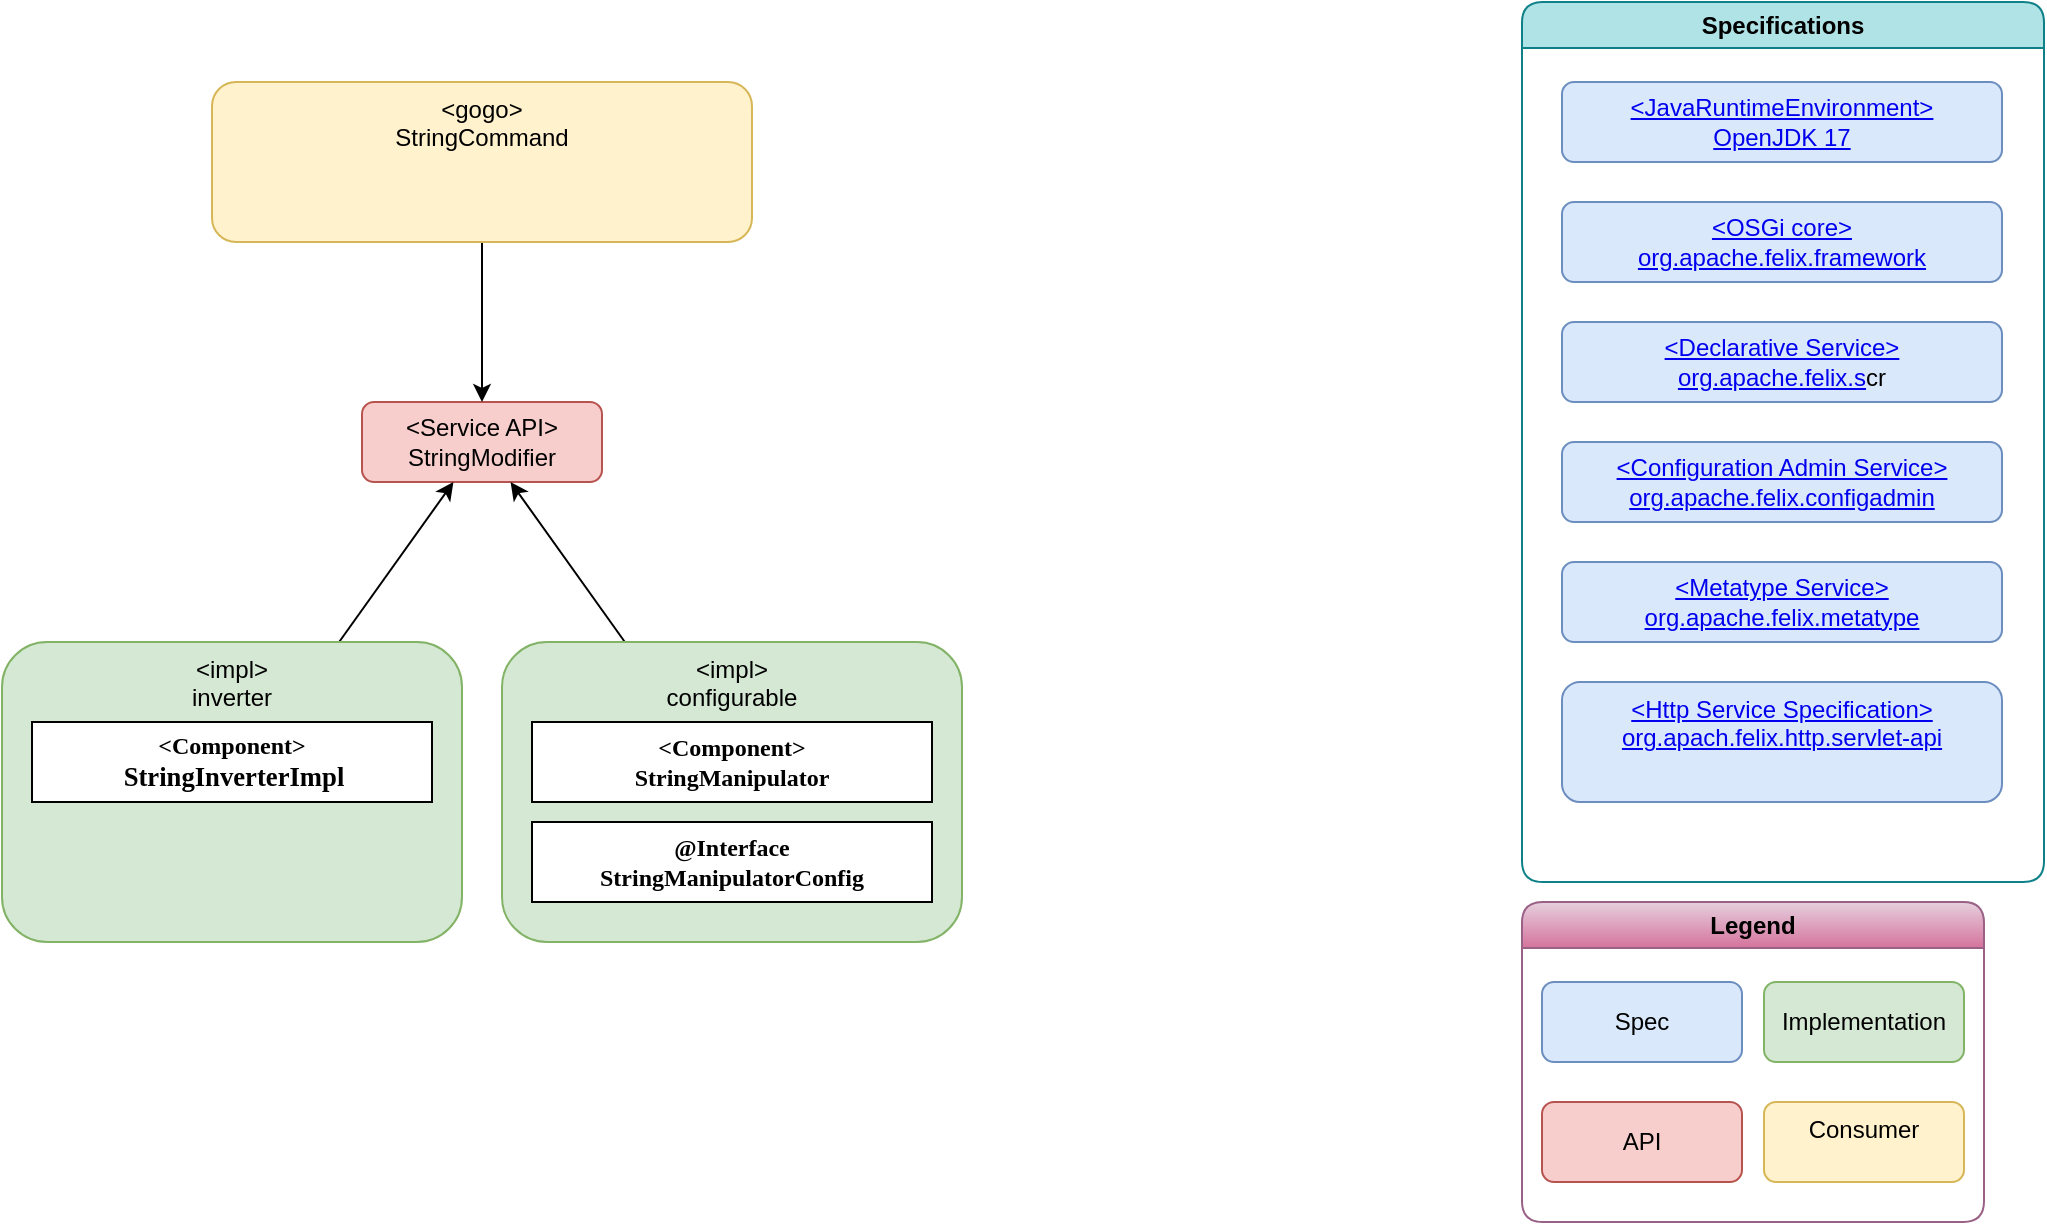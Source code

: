 <mxfile version="28.0.4">
  <diagram name="Page-1" id="bQfDQUBngYj7OyqQAZcb">
    <mxGraphModel dx="1188" dy="654" grid="1" gridSize="10" guides="1" tooltips="1" connect="1" arrows="1" fold="1" page="1" pageScale="1" pageWidth="1654" pageHeight="1169" math="0" shadow="0">
      <root>
        <mxCell id="0" />
        <mxCell id="1" parent="0" />
        <mxCell id="qRXk5sM9BJdjQG_JCm5u-1" value="&amp;lt;Service API&amp;gt;&lt;br&gt;StringModifier" style="rounded=1;whiteSpace=wrap;html=1;fillColor=#f8cecc;strokeColor=#b85450;" vertex="1" parent="1">
          <mxGeometry x="200" y="280" width="120" height="40" as="geometry" />
        </mxCell>
        <mxCell id="qRXk5sM9BJdjQG_JCm5u-17" style="rounded=0;orthogonalLoop=1;jettySize=auto;html=1;fontFamily=Helvetica;fontSize=12;fontColor=default;" edge="1" parent="1" source="qRXk5sM9BJdjQG_JCm5u-2" target="qRXk5sM9BJdjQG_JCm5u-1">
          <mxGeometry relative="1" as="geometry" />
        </mxCell>
        <mxCell id="qRXk5sM9BJdjQG_JCm5u-2" value="&amp;lt;impl&amp;gt;&lt;br&gt;inverter" style="rounded=1;whiteSpace=wrap;html=1;fillColor=#d5e8d4;strokeColor=#82b366;verticalAlign=top;align=center;fontFamily=Helvetica;fontSize=12;fontColor=default;" vertex="1" parent="1">
          <mxGeometry x="20" y="400" width="230" height="150" as="geometry" />
        </mxCell>
        <mxCell id="qRXk5sM9BJdjQG_JCm5u-18" style="edgeStyle=none;shape=connector;rounded=0;orthogonalLoop=1;jettySize=auto;html=1;strokeColor=default;align=center;verticalAlign=middle;fontFamily=Helvetica;fontSize=12;fontColor=default;labelBackgroundColor=default;endArrow=classic;" edge="1" parent="1" source="qRXk5sM9BJdjQG_JCm5u-5" target="qRXk5sM9BJdjQG_JCm5u-1">
          <mxGeometry relative="1" as="geometry" />
        </mxCell>
        <mxCell id="qRXk5sM9BJdjQG_JCm5u-5" value="&amp;lt;impl&amp;gt;&lt;br&gt;configurable" style="rounded=1;whiteSpace=wrap;html=1;verticalAlign=top;fillColor=#d5e8d4;strokeColor=#82b366;" vertex="1" parent="1">
          <mxGeometry x="270" y="400" width="230" height="150" as="geometry" />
        </mxCell>
        <mxCell id="qRXk5sM9BJdjQG_JCm5u-6" value="@Interface&lt;br&gt;StringManipulatorConfig" style="rounded=0;whiteSpace=wrap;html=1;strokeColor=default;align=center;verticalAlign=middle;fontFamily=Lucida Console;fontSize=12;fontColor=default;fillColor=default;fontStyle=1" vertex="1" parent="1">
          <mxGeometry x="285" y="490" width="200" height="40" as="geometry" />
        </mxCell>
        <mxCell id="qRXk5sM9BJdjQG_JCm5u-19" value="" style="edgeStyle=none;shape=connector;rounded=0;orthogonalLoop=1;jettySize=auto;html=1;strokeColor=default;align=center;verticalAlign=middle;fontFamily=Helvetica;fontSize=12;fontColor=default;labelBackgroundColor=default;endArrow=classic;" edge="1" parent="1" source="qRXk5sM9BJdjQG_JCm5u-9" target="qRXk5sM9BJdjQG_JCm5u-1">
          <mxGeometry relative="1" as="geometry" />
        </mxCell>
        <mxCell id="qRXk5sM9BJdjQG_JCm5u-9" value="&amp;lt;gogo&amp;gt;&lt;br&gt;StringCommand" style="rounded=1;whiteSpace=wrap;html=1;verticalAlign=top;fillColor=#fff2cc;strokeColor=#d6b656;" vertex="1" parent="1">
          <mxGeometry x="125" y="120" width="270" height="80" as="geometry" />
        </mxCell>
        <mxCell id="qRXk5sM9BJdjQG_JCm5u-10" value="&amp;lt;Component&amp;gt;&lt;br&gt;StringManipulator" style="rounded=0;whiteSpace=wrap;html=1;strokeColor=default;align=center;verticalAlign=middle;fontFamily=Lucida Console;fontSize=12;fontColor=default;fillColor=default;fontStyle=1" vertex="1" parent="1">
          <mxGeometry x="285" y="440" width="200" height="40" as="geometry" />
        </mxCell>
        <mxCell id="qRXk5sM9BJdjQG_JCm5u-21" value="Legend" style="swimlane;whiteSpace=wrap;html=1;rounded=1;strokeColor=#996185;align=center;verticalAlign=middle;fontFamily=Helvetica;fontSize=12;labelBackgroundColor=none;fillColor=#e6d0de;gradientColor=#d5739d;" vertex="1" parent="1">
          <mxGeometry x="780" y="530" width="231" height="160" as="geometry">
            <mxRectangle x="519" y="530" width="80" height="30" as="alternateBounds" />
          </mxGeometry>
        </mxCell>
        <mxCell id="qRXk5sM9BJdjQG_JCm5u-12" value="API" style="rounded=1;whiteSpace=wrap;html=1;fillColor=#f8cecc;strokeColor=#b85450;" vertex="1" parent="qRXk5sM9BJdjQG_JCm5u-21">
          <mxGeometry x="10" y="100" width="100" height="40" as="geometry" />
        </mxCell>
        <mxCell id="qRXk5sM9BJdjQG_JCm5u-13" value="Implementation" style="rounded=1;whiteSpace=wrap;html=1;fillColor=#d5e8d4;strokeColor=#82b366;" vertex="1" parent="qRXk5sM9BJdjQG_JCm5u-21">
          <mxGeometry x="121" y="40" width="100" height="40" as="geometry" />
        </mxCell>
        <mxCell id="qRXk5sM9BJdjQG_JCm5u-15" value="Spec" style="rounded=1;whiteSpace=wrap;html=1;fillColor=#dae8fc;strokeColor=#6c8ebf;" vertex="1" parent="qRXk5sM9BJdjQG_JCm5u-21">
          <mxGeometry x="10" y="40" width="100" height="40" as="geometry" />
        </mxCell>
        <mxCell id="qRXk5sM9BJdjQG_JCm5u-16" value="Consumer" style="rounded=1;whiteSpace=wrap;html=1;verticalAlign=top;fillColor=#fff2cc;strokeColor=#d6b656;" vertex="1" parent="qRXk5sM9BJdjQG_JCm5u-21">
          <mxGeometry x="121" y="100" width="100" height="40" as="geometry" />
        </mxCell>
        <mxCell id="qRXk5sM9BJdjQG_JCm5u-22" value="&amp;lt;Component&amp;gt;&lt;br&gt;&lt;span style=&quot;color: rgba(0, 0, 0, 0); font-family: monospace; font-size: 0px; font-weight: 400; text-align: start; text-wrap-mode: nowrap;&quot;&gt;%3CmxGraphModel%3E%3Croot%3E%3CmxCell%20id%3D%220%22%2F%3E%3CmxCell%20id%3D%221%22%20parent%3D%220%22%2F%3E%3CmxCell%20id%3D%222%22%20value%3D%22%26amp%3Blt%3BComponent%26amp%3Bgt%3B%26lt%3Bbr%26gt%3BStringManipulator%22%20style%3D%22rounded%3D0%3BwhiteSpace%3Dwrap%3Bhtml%3D1%3BstrokeColor%3Ddefault%3Balign%3Dcenter%3BverticalAlign%3Dmiddle%3BfontFamily%3DLucida%20Console%3BfontSize%3D12%3BfontColor%3Ddefault%3BfillColor%3Ddefault%3BfontStyle%3D1%22%20vertex%3D%221%22%20parent%3D%221%22%3E%3CmxGeometry%20x%3D%22305%22%20y%3D%22450%22%20width%3D%22200%22%20height%3D%2240%22%20as%3D%22geometry%22%2F%3E%3C%2FmxCell%3E%3C%2Froot%3E%3C%2FmxGraphModel%3E&lt;/span&gt;&lt;span style=&quot;padding: 0px 0px 0px 2px;&quot;&gt;&lt;span style=&quot;font-family: Consolas; font-size: 10pt; white-space: pre;&quot;&gt;&lt;span style=&quot;&quot;&gt;StringInverterImpl&lt;/span&gt;&lt;/span&gt;&lt;/span&gt;" style="rounded=0;whiteSpace=wrap;html=1;strokeColor=default;align=center;verticalAlign=middle;fontFamily=Lucida Console;fontSize=12;fontColor=default;fillColor=default;fontStyle=1;labelBackgroundColor=none;" vertex="1" parent="1">
          <mxGeometry x="35" y="440" width="200" height="40" as="geometry" />
        </mxCell>
        <mxCell id="qRXk5sM9BJdjQG_JCm5u-23" value="Specifications" style="swimlane;whiteSpace=wrap;html=1;rounded=1;strokeColor=#0e8088;align=center;verticalAlign=middle;fontFamily=Helvetica;fontSize=12;labelBackgroundColor=none;fillColor=#b0e3e6;" vertex="1" parent="1">
          <mxGeometry x="780" y="80" width="261" height="440" as="geometry">
            <mxRectangle x="519" y="80" width="110" height="30" as="alternateBounds" />
          </mxGeometry>
        </mxCell>
        <mxCell id="qRXk5sM9BJdjQG_JCm5u-3" value="&lt;a href=&quot;https://docs.osgi.org/specification/osgi.cmpn/8.0.0/service.cm.html&quot;&gt;&amp;lt;Configuration Admin Service&amp;gt;&lt;br&gt;org.apache.felix.configadmin&lt;/a&gt;" style="rounded=1;whiteSpace=wrap;html=1;fillColor=#dae8fc;strokeColor=#6c8ebf;" vertex="1" parent="qRXk5sM9BJdjQG_JCm5u-23">
          <mxGeometry x="20" y="220" width="220" height="40" as="geometry" />
        </mxCell>
        <mxCell id="qRXk5sM9BJdjQG_JCm5u-4" value="&lt;a href=&quot;https://docs.osgi.org/specification/osgi.cmpn/8.0.0/service.metatype.html&quot;&gt;&amp;lt;Metatype Service&amp;gt;&lt;br&gt;org.apache.felix.metatype&lt;/a&gt;" style="rounded=1;whiteSpace=wrap;html=1;fillColor=#dae8fc;strokeColor=#6c8ebf;" vertex="1" parent="qRXk5sM9BJdjQG_JCm5u-23">
          <mxGeometry x="20" y="280" width="220" height="40" as="geometry" />
        </mxCell>
        <mxCell id="qRXk5sM9BJdjQG_JCm5u-7" value="&lt;a href=&quot;https://docs.osgi.org/specification/osgi.core/8.0.0/&quot;&gt;&amp;lt;OSGi core&amp;gt;&lt;br&gt;org.apache.felix.framework&lt;/a&gt;" style="rounded=1;whiteSpace=wrap;html=1;fillColor=#dae8fc;strokeColor=#6c8ebf;" vertex="1" parent="qRXk5sM9BJdjQG_JCm5u-23">
          <mxGeometry x="20" y="100" width="220" height="40" as="geometry" />
        </mxCell>
        <mxCell id="qRXk5sM9BJdjQG_JCm5u-8" value="&lt;a href=&quot;https://devdocs.io/openjdk~17/&quot;&gt;&amp;lt;JavaRuntimeEnvironment&amp;gt;&lt;br&gt;OpenJDK 17&lt;/a&gt;" style="rounded=1;whiteSpace=wrap;html=1;fillColor=#dae8fc;strokeColor=#6c8ebf;" vertex="1" parent="qRXk5sM9BJdjQG_JCm5u-23">
          <mxGeometry x="20" y="40" width="220" height="40" as="geometry" />
        </mxCell>
        <mxCell id="qRXk5sM9BJdjQG_JCm5u-11" value="&lt;a href=&quot;https://docs.osgi.org/specification/osgi.cmpn/8.0.0/service.http.html&quot;&gt;&amp;lt;Http Service Specification&amp;gt;&lt;br&gt;org.apach.felix.http.servlet-api&lt;/a&gt;" style="rounded=1;whiteSpace=wrap;html=1;fillColor=#dae8fc;strokeColor=#6c8ebf;verticalAlign=top;" vertex="1" parent="qRXk5sM9BJdjQG_JCm5u-23">
          <mxGeometry x="20" y="340" width="220" height="60" as="geometry" />
        </mxCell>
        <mxCell id="qRXk5sM9BJdjQG_JCm5u-20" value="&lt;a href=&quot;https://docs.osgi.org/specification/osgi.cmpn/8.0.0/service.component.html&quot;&gt;&amp;lt;Declarative Service&amp;gt;&lt;br&gt;org.apache.felix.s&lt;/a&gt;cr" style="rounded=1;whiteSpace=wrap;html=1;fillColor=#dae8fc;strokeColor=#6c8ebf;" vertex="1" parent="qRXk5sM9BJdjQG_JCm5u-23">
          <mxGeometry x="20" y="160" width="220" height="40" as="geometry" />
        </mxCell>
      </root>
    </mxGraphModel>
  </diagram>
</mxfile>
